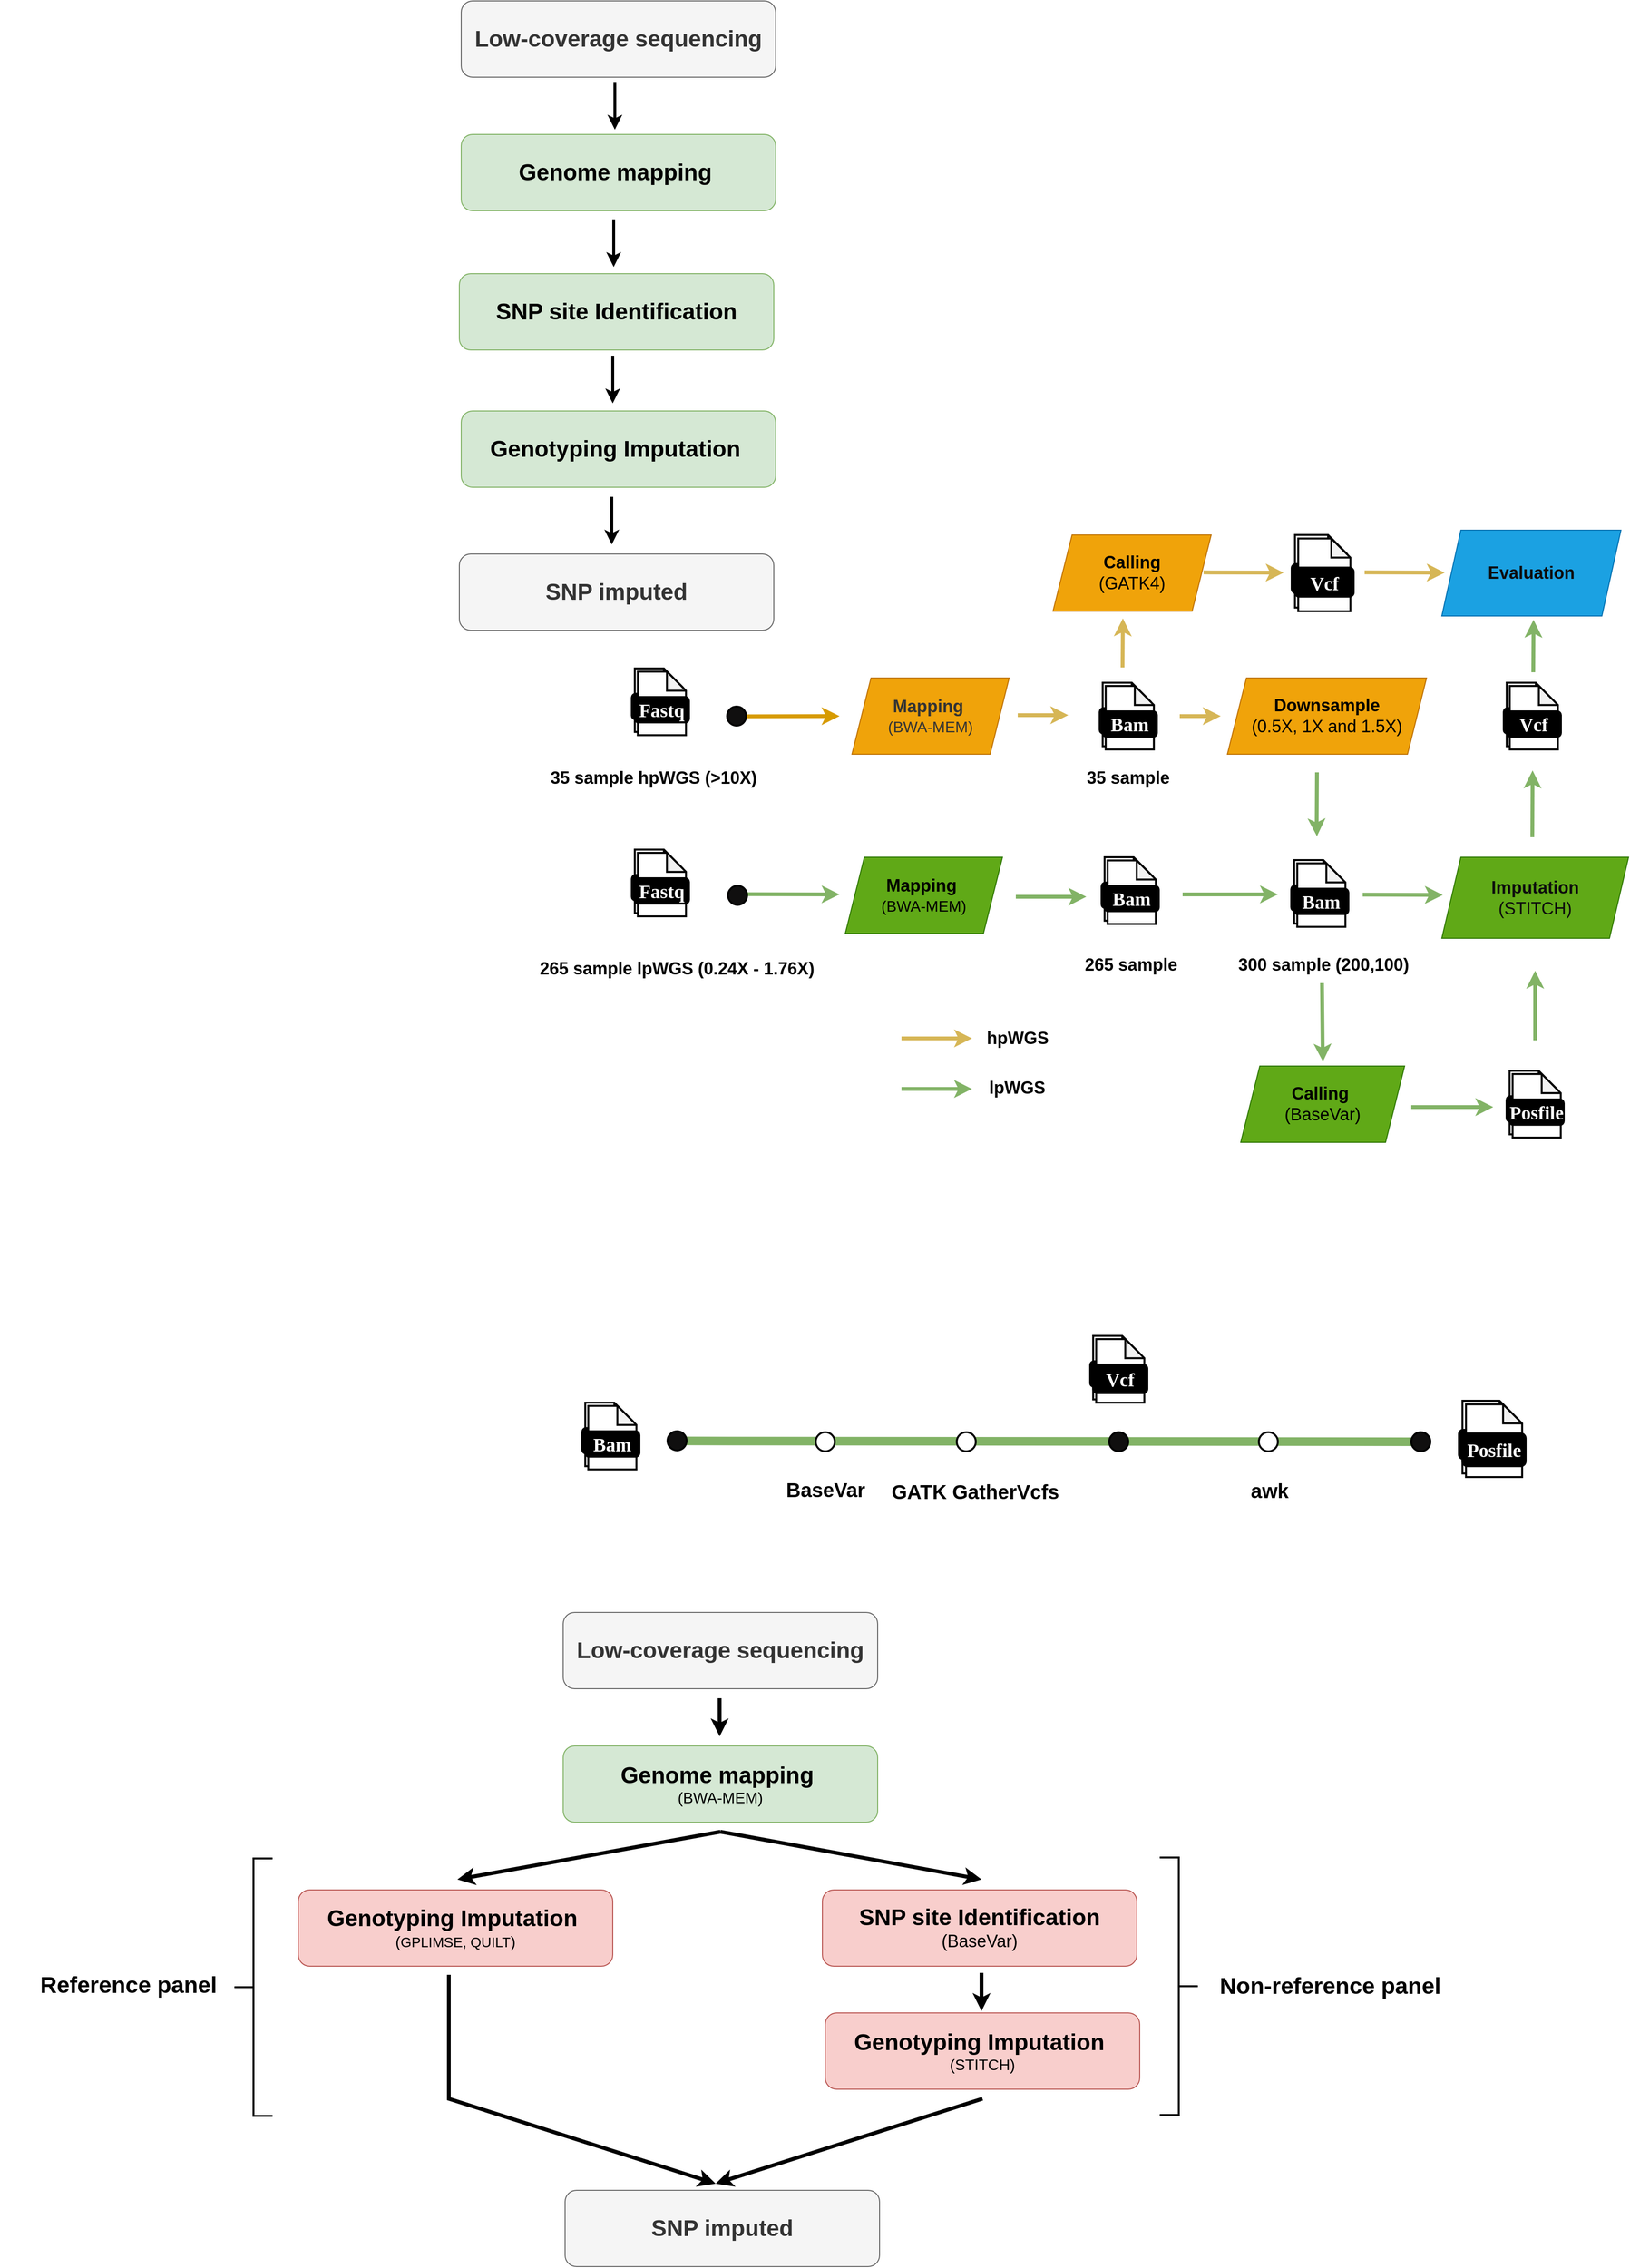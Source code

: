 <mxfile version="28.2.5">
  <diagram name="Trang-1" id="ojN81It_VC9VHGHLu68o">
    <mxGraphModel dx="3245" dy="2067" grid="1" gridSize="10" guides="1" tooltips="1" connect="0" arrows="0" fold="1" page="1" pageScale="1" pageWidth="827" pageHeight="1169" math="0" shadow="0">
      <root>
        <mxCell id="0" />
        <mxCell id="1" parent="0" />
        <mxCell id="JUW1k6VTG1KJRqdsacx7-37" value="" style="endArrow=none;html=1;rounded=0;strokeWidth=9;fillColor=#d5e8d4;gradientColor=#97d077;strokeColor=#82b366;" parent="1" target="JUW1k6VTG1KJRqdsacx7-41" edge="1">
          <mxGeometry width="50" height="50" relative="1" as="geometry">
            <mxPoint x="-250.5" y="850.17" as="sourcePoint" />
            <mxPoint x="140" y="851" as="targetPoint" />
          </mxGeometry>
        </mxCell>
        <mxCell id="snspFUHqu_-KP3tuH1Zz-67" value="" style="endArrow=classic;html=1;rounded=0;strokeWidth=4;fillColor=#fff2cc;strokeColor=#d6b656;entryX=0.442;entryY=1.007;entryDx=0;entryDy=0;entryPerimeter=0;" parent="1" edge="1">
          <mxGeometry width="50" height="50" relative="1" as="geometry">
            <mxPoint x="207" y="39" as="sourcePoint" />
            <mxPoint x="207.372" y="-12.44" as="targetPoint" />
            <Array as="points" />
          </mxGeometry>
        </mxCell>
        <mxCell id="snspFUHqu_-KP3tuH1Zz-46" value="" style="endArrow=classic;html=1;rounded=0;strokeWidth=4;fillColor=#fff2cc;strokeColor=#d6b656;" parent="1" edge="1">
          <mxGeometry width="50" height="50" relative="1" as="geometry">
            <mxPoint x="97" y="89" as="sourcePoint" />
            <mxPoint x="150" y="89" as="targetPoint" />
          </mxGeometry>
        </mxCell>
        <mxCell id="snspFUHqu_-KP3tuH1Zz-62" value="" style="endArrow=classic;html=1;rounded=0;strokeWidth=4;fillColor=#d5e8d4;strokeColor=#82b366;" parent="1" edge="1">
          <mxGeometry width="50" height="50" relative="1" as="geometry">
            <mxPoint x="270" y="277" as="sourcePoint" />
            <mxPoint x="370" y="277" as="targetPoint" />
          </mxGeometry>
        </mxCell>
        <mxCell id="snspFUHqu_-KP3tuH1Zz-20" value="" style="endArrow=classic;html=1;rounded=0;exitX=0.286;exitY=0.436;exitDx=0;exitDy=0;exitPerimeter=0;strokeWidth=4;fillColor=#ffe6cc;strokeColor=#d79b00;" parent="1" edge="1">
          <mxGeometry width="50" height="50" relative="1" as="geometry">
            <mxPoint x="-197" y="90.29" as="sourcePoint" />
            <mxPoint x="-90" y="90" as="targetPoint" />
          </mxGeometry>
        </mxCell>
        <mxCell id="snspFUHqu_-KP3tuH1Zz-19" value="" style="endArrow=classic;html=1;rounded=0;exitX=0.286;exitY=0.436;exitDx=0;exitDy=0;exitPerimeter=0;strokeWidth=4;fillColor=#d5e8d4;strokeColor=#82b366;" parent="1" source="snspFUHqu_-KP3tuH1Zz-6" edge="1">
          <mxGeometry width="50" height="50" relative="1" as="geometry">
            <mxPoint x="-190" y="280" as="sourcePoint" />
            <mxPoint x="-90" y="277" as="targetPoint" />
          </mxGeometry>
        </mxCell>
        <mxCell id="D1Pq8SVgitwWAvo3Zp8d-128" value="&lt;font style=&quot;font-size: 18px;&quot;&gt;265 sample lpWGS (0.24X - 1.76X)&lt;/font&gt;" style="rounded=1;whiteSpace=wrap;html=1;strokeColor=none;fillColor=none;fontStyle=1;arcSize=50;" parent="1" vertex="1">
          <mxGeometry x="-413" y="350" width="305" height="10" as="geometry" />
        </mxCell>
        <mxCell id="snspFUHqu_-KP3tuH1Zz-1" value="" style="group" parent="1" vertex="1" connectable="0">
          <mxGeometry x="-308.0" y="230" width="60" height="70" as="geometry" />
        </mxCell>
        <mxCell id="snspFUHqu_-KP3tuH1Zz-2" value="" style="shape=note;whiteSpace=wrap;html=1;backgroundOutline=1;darkOpacity=0.05;rounded=1;size=20;strokeWidth=2;" parent="snspFUHqu_-KP3tuH1Zz-1" vertex="1">
          <mxGeometry x="3.158" width="50.526" height="66.667" as="geometry" />
        </mxCell>
        <mxCell id="snspFUHqu_-KP3tuH1Zz-3" value="&lt;font data-font-src=&quot;https://fonts.googleapis.com/css?family=Maven+Pro&quot; face=&quot;Maven Pro&quot; color=&quot;#ffffff&quot;&gt;&lt;b&gt;&lt;font style=&quot;font-size: 20px;&quot;&gt;Fastq&lt;/font&gt;&lt;/b&gt;&lt;/font&gt;" style="rounded=1;whiteSpace=wrap;html=1;strokeWidth=2;fillColor=#000000;" parent="snspFUHqu_-KP3tuH1Zz-1" vertex="1">
          <mxGeometry y="26.667" width="56.842" height="26.667" as="geometry" />
        </mxCell>
        <mxCell id="snspFUHqu_-KP3tuH1Zz-4" value="" style="shape=note;whiteSpace=wrap;html=1;backgroundOutline=1;darkOpacity=0.05;rounded=1;size=20;strokeWidth=2;" parent="snspFUHqu_-KP3tuH1Zz-1" vertex="1">
          <mxGeometry x="6.316" y="3.333" width="50.526" height="66.667" as="geometry" />
        </mxCell>
        <mxCell id="snspFUHqu_-KP3tuH1Zz-5" value="&lt;font data-font-src=&quot;https://fonts.googleapis.com/css?family=Maven+Pro&quot; face=&quot;Maven Pro&quot; color=&quot;#ffffff&quot;&gt;&lt;b&gt;&lt;font style=&quot;font-size: 20px;&quot;&gt;Fastq&lt;/font&gt;&lt;/b&gt;&lt;/font&gt;" style="rounded=1;whiteSpace=wrap;html=1;strokeWidth=2;fillColor=#000000;" parent="snspFUHqu_-KP3tuH1Zz-1" vertex="1">
          <mxGeometry x="3.158" y="30.0" width="56.842" height="26.667" as="geometry" />
        </mxCell>
        <mxCell id="snspFUHqu_-KP3tuH1Zz-6" value="" style="ellipse;whiteSpace=wrap;html=1;aspect=fixed;rounded=1;rotation=0;strokeWidth=2;fillColor=#100f0f;" parent="1" vertex="1">
          <mxGeometry x="-207" y="268" width="20" height="20" as="geometry" />
        </mxCell>
        <mxCell id="snspFUHqu_-KP3tuH1Zz-9" value="" style="group" parent="1" vertex="1" connectable="0">
          <mxGeometry x="-308.0" y="40" width="60" height="70" as="geometry" />
        </mxCell>
        <mxCell id="snspFUHqu_-KP3tuH1Zz-10" value="" style="shape=note;whiteSpace=wrap;html=1;backgroundOutline=1;darkOpacity=0.05;rounded=1;size=20;strokeWidth=2;" parent="snspFUHqu_-KP3tuH1Zz-9" vertex="1">
          <mxGeometry x="3.158" width="50.526" height="66.667" as="geometry" />
        </mxCell>
        <mxCell id="snspFUHqu_-KP3tuH1Zz-11" value="&lt;font data-font-src=&quot;https://fonts.googleapis.com/css?family=Maven+Pro&quot; face=&quot;Maven Pro&quot; color=&quot;#ffffff&quot;&gt;&lt;b&gt;&lt;font style=&quot;font-size: 20px;&quot;&gt;Fastq&lt;/font&gt;&lt;/b&gt;&lt;/font&gt;" style="rounded=1;whiteSpace=wrap;html=1;strokeWidth=2;fillColor=#000000;" parent="snspFUHqu_-KP3tuH1Zz-9" vertex="1">
          <mxGeometry y="26.667" width="56.842" height="26.667" as="geometry" />
        </mxCell>
        <mxCell id="snspFUHqu_-KP3tuH1Zz-12" value="" style="shape=note;whiteSpace=wrap;html=1;backgroundOutline=1;darkOpacity=0.05;rounded=1;size=20;strokeWidth=2;" parent="snspFUHqu_-KP3tuH1Zz-9" vertex="1">
          <mxGeometry x="6.316" y="3.333" width="50.526" height="66.667" as="geometry" />
        </mxCell>
        <mxCell id="snspFUHqu_-KP3tuH1Zz-13" value="&lt;font data-font-src=&quot;https://fonts.googleapis.com/css?family=Maven+Pro&quot; face=&quot;Maven Pro&quot; color=&quot;#ffffff&quot;&gt;&lt;b&gt;&lt;font style=&quot;font-size: 20px;&quot;&gt;Fastq&lt;/font&gt;&lt;/b&gt;&lt;/font&gt;" style="rounded=1;whiteSpace=wrap;html=1;strokeWidth=2;fillColor=#000000;" parent="snspFUHqu_-KP3tuH1Zz-9" vertex="1">
          <mxGeometry x="3.158" y="30.0" width="56.842" height="26.667" as="geometry" />
        </mxCell>
        <mxCell id="snspFUHqu_-KP3tuH1Zz-14" value="&lt;font style=&quot;font-size: 18px;&quot;&gt;35 sample hpWGS (&amp;gt;10X)&lt;/font&gt;" style="rounded=1;whiteSpace=wrap;html=1;strokeColor=none;fillColor=none;fontStyle=1;arcSize=50;" parent="1" vertex="1">
          <mxGeometry x="-413" y="142" width="256" height="26" as="geometry" />
        </mxCell>
        <mxCell id="snspFUHqu_-KP3tuH1Zz-15" value="" style="ellipse;whiteSpace=wrap;html=1;aspect=fixed;rounded=1;rotation=0;strokeWidth=2;fillColor=#100f0f;" parent="1" vertex="1">
          <mxGeometry x="-208" y="80" width="20" height="20" as="geometry" />
        </mxCell>
        <mxCell id="snspFUHqu_-KP3tuH1Zz-16" value="&lt;font style=&quot;color: rgb(51, 51, 51); font-size: 18px;&quot;&gt;&lt;b&gt;Mapping&amp;nbsp;&lt;/b&gt;&lt;/font&gt;&lt;div style=&quot;color: rgb(51, 51, 51);&quot;&gt;&lt;font size=&quot;3&quot;&gt;(BWA-MEM)&lt;/font&gt;&lt;/div&gt;" style="shape=parallelogram;perimeter=parallelogramPerimeter;whiteSpace=wrap;html=1;fixedSize=1;fillColor=#f0a30a;strokeColor=#BD7000;fontColor=#000000;" parent="1" vertex="1">
          <mxGeometry x="-77" y="50" width="165" height="80" as="geometry" />
        </mxCell>
        <mxCell id="snspFUHqu_-KP3tuH1Zz-17" value="&lt;font color=&quot;#000000&quot; style=&quot;font-size: 18px;&quot;&gt;&lt;b&gt;Mapping&amp;nbsp;&lt;/b&gt;&lt;/font&gt;&lt;div&gt;&lt;font color=&quot;#000000&quot; size=&quot;3&quot;&gt;(BWA-MEM)&lt;/font&gt;&lt;/div&gt;" style="shape=parallelogram;perimeter=parallelogramPerimeter;whiteSpace=wrap;html=1;fixedSize=1;fillColor=#60a917;strokeColor=#2D7600;fontColor=#ffffff;" parent="1" vertex="1">
          <mxGeometry x="-84" y="238" width="165" height="80" as="geometry" />
        </mxCell>
        <mxCell id="snspFUHqu_-KP3tuH1Zz-28" value="&lt;font style=&quot;font-size: 18px;&quot;&gt;35 sample&lt;/font&gt;" style="rounded=1;whiteSpace=wrap;html=1;strokeColor=none;fillColor=none;fontStyle=1;arcSize=50;" parent="1" vertex="1">
          <mxGeometry x="85" y="150" width="256" height="10" as="geometry" />
        </mxCell>
        <mxCell id="snspFUHqu_-KP3tuH1Zz-29" value="&lt;span style=&quot;font-size: 18px;&quot;&gt;&lt;b&gt;Downsample&lt;/b&gt;&lt;/span&gt;&lt;div&gt;&lt;span style=&quot;font-size: 18px;&quot;&gt;(0.5X, 1X and 1.5X)&lt;/span&gt;&lt;/div&gt;" style="shape=parallelogram;perimeter=parallelogramPerimeter;whiteSpace=wrap;html=1;fixedSize=1;fillColor=#f0a30a;strokeColor=#BD7000;fontColor=#000000;" parent="1" vertex="1">
          <mxGeometry x="317" y="50" width="209" height="80" as="geometry" />
        </mxCell>
        <mxCell id="snspFUHqu_-KP3tuH1Zz-34" value="" style="group" parent="1" vertex="1" connectable="0">
          <mxGeometry x="183.0" y="55" width="60" height="70" as="geometry" />
        </mxCell>
        <mxCell id="snspFUHqu_-KP3tuH1Zz-35" value="" style="shape=note;whiteSpace=wrap;html=1;backgroundOutline=1;darkOpacity=0.05;rounded=1;size=20;strokeWidth=2;" parent="snspFUHqu_-KP3tuH1Zz-34" vertex="1">
          <mxGeometry x="3.158" width="50.526" height="66.667" as="geometry" />
        </mxCell>
        <mxCell id="snspFUHqu_-KP3tuH1Zz-36" value="&lt;font data-font-src=&quot;https://fonts.googleapis.com/css?family=Maven+Pro&quot; face=&quot;Maven Pro&quot; color=&quot;#ffffff&quot;&gt;&lt;b&gt;&lt;font style=&quot;font-size: 20px;&quot;&gt;Fastq&lt;/font&gt;&lt;/b&gt;&lt;/font&gt;" style="rounded=1;whiteSpace=wrap;html=1;strokeWidth=2;fillColor=#000000;" parent="snspFUHqu_-KP3tuH1Zz-34" vertex="1">
          <mxGeometry y="26.667" width="56.842" height="26.667" as="geometry" />
        </mxCell>
        <mxCell id="snspFUHqu_-KP3tuH1Zz-37" value="" style="shape=note;whiteSpace=wrap;html=1;backgroundOutline=1;darkOpacity=0.05;rounded=1;size=20;strokeWidth=2;" parent="snspFUHqu_-KP3tuH1Zz-34" vertex="1">
          <mxGeometry x="6.316" y="3.333" width="50.526" height="66.667" as="geometry" />
        </mxCell>
        <mxCell id="snspFUHqu_-KP3tuH1Zz-38" value="&lt;font face=&quot;Maven Pro&quot; color=&quot;#ffffff&quot;&gt;&lt;span style=&quot;font-size: 20px;&quot;&gt;&lt;b&gt;Bam&lt;/b&gt;&lt;/span&gt;&lt;/font&gt;" style="rounded=1;whiteSpace=wrap;html=1;strokeWidth=2;fillColor=#000000;" parent="snspFUHqu_-KP3tuH1Zz-34" vertex="1">
          <mxGeometry x="3.158" y="30.0" width="56.842" height="26.667" as="geometry" />
        </mxCell>
        <mxCell id="snspFUHqu_-KP3tuH1Zz-39" value="" style="group" parent="1" vertex="1" connectable="0">
          <mxGeometry x="384.5" y="-100" width="65" height="80" as="geometry" />
        </mxCell>
        <mxCell id="snspFUHqu_-KP3tuH1Zz-40" value="" style="shape=note;whiteSpace=wrap;html=1;backgroundOutline=1;darkOpacity=0.05;rounded=1;size=20;strokeWidth=2;" parent="snspFUHqu_-KP3tuH1Zz-39" vertex="1">
          <mxGeometry x="3.421" width="54.737" height="76.19" as="geometry" />
        </mxCell>
        <mxCell id="snspFUHqu_-KP3tuH1Zz-41" value="&lt;font data-font-src=&quot;https://fonts.googleapis.com/css?family=Maven+Pro&quot; face=&quot;Maven Pro&quot; color=&quot;#ffffff&quot;&gt;&lt;b&gt;&lt;font style=&quot;font-size: 20px;&quot;&gt;Fastq&lt;/font&gt;&lt;/b&gt;&lt;/font&gt;" style="rounded=1;whiteSpace=wrap;html=1;strokeWidth=2;fillColor=#000000;" parent="snspFUHqu_-KP3tuH1Zz-39" vertex="1">
          <mxGeometry y="30.476" width="61.579" height="30.476" as="geometry" />
        </mxCell>
        <mxCell id="snspFUHqu_-KP3tuH1Zz-42" value="" style="shape=note;whiteSpace=wrap;html=1;backgroundOutline=1;darkOpacity=0.05;rounded=1;size=20;strokeWidth=2;" parent="snspFUHqu_-KP3tuH1Zz-39" vertex="1">
          <mxGeometry x="6.842" y="3.81" width="54.737" height="76.19" as="geometry" />
        </mxCell>
        <mxCell id="snspFUHqu_-KP3tuH1Zz-43" value="&lt;font face=&quot;Maven Pro&quot; color=&quot;#ffffff&quot;&gt;&lt;span style=&quot;font-size: 20px;&quot;&gt;&lt;b&gt;Vcf&lt;/b&gt;&lt;/span&gt;&lt;/font&gt;" style="rounded=1;whiteSpace=wrap;html=1;strokeWidth=2;fillColor=#000000;" parent="snspFUHqu_-KP3tuH1Zz-39" vertex="1">
          <mxGeometry x="3.421" y="34.286" width="61.579" height="30.476" as="geometry" />
        </mxCell>
        <mxCell id="snspFUHqu_-KP3tuH1Zz-47" value="" style="group" parent="1" vertex="1" connectable="0">
          <mxGeometry x="185.0" y="238" width="60" height="70" as="geometry" />
        </mxCell>
        <mxCell id="snspFUHqu_-KP3tuH1Zz-48" value="" style="shape=note;whiteSpace=wrap;html=1;backgroundOutline=1;darkOpacity=0.05;rounded=1;size=20;strokeWidth=2;" parent="snspFUHqu_-KP3tuH1Zz-47" vertex="1">
          <mxGeometry x="3.158" width="50.526" height="66.667" as="geometry" />
        </mxCell>
        <mxCell id="snspFUHqu_-KP3tuH1Zz-49" value="&lt;font data-font-src=&quot;https://fonts.googleapis.com/css?family=Maven+Pro&quot; face=&quot;Maven Pro&quot; color=&quot;#ffffff&quot;&gt;&lt;b&gt;&lt;font style=&quot;font-size: 20px;&quot;&gt;Fastq&lt;/font&gt;&lt;/b&gt;&lt;/font&gt;" style="rounded=1;whiteSpace=wrap;html=1;strokeWidth=2;fillColor=#000000;" parent="snspFUHqu_-KP3tuH1Zz-47" vertex="1">
          <mxGeometry y="26.667" width="56.842" height="26.667" as="geometry" />
        </mxCell>
        <mxCell id="snspFUHqu_-KP3tuH1Zz-50" value="" style="shape=note;whiteSpace=wrap;html=1;backgroundOutline=1;darkOpacity=0.05;rounded=1;size=20;strokeWidth=2;" parent="snspFUHqu_-KP3tuH1Zz-47" vertex="1">
          <mxGeometry x="6.316" y="3.333" width="50.526" height="66.667" as="geometry" />
        </mxCell>
        <mxCell id="snspFUHqu_-KP3tuH1Zz-51" value="&lt;font face=&quot;Maven Pro&quot; color=&quot;#ffffff&quot;&gt;&lt;span style=&quot;font-size: 20px;&quot;&gt;&lt;b&gt;Bam&lt;/b&gt;&lt;/span&gt;&lt;/font&gt;" style="rounded=1;whiteSpace=wrap;html=1;strokeWidth=2;fillColor=#000000;" parent="snspFUHqu_-KP3tuH1Zz-47" vertex="1">
          <mxGeometry x="3.158" y="30.0" width="56.842" height="26.667" as="geometry" />
        </mxCell>
        <mxCell id="snspFUHqu_-KP3tuH1Zz-52" value="&lt;font style=&quot;font-size: 18px;&quot;&gt;265 sample&lt;/font&gt;" style="rounded=1;whiteSpace=wrap;html=1;strokeColor=none;fillColor=none;fontStyle=1;arcSize=50;" parent="1" vertex="1">
          <mxGeometry x="88" y="346" width="256" height="10" as="geometry" />
        </mxCell>
        <mxCell id="snspFUHqu_-KP3tuH1Zz-55" value="" style="endArrow=classic;html=1;rounded=0;strokeWidth=4;fillColor=#d5e8d4;strokeColor=#82b366;" parent="1" edge="1">
          <mxGeometry width="50" height="50" relative="1" as="geometry">
            <mxPoint x="416.29" y="370" as="sourcePoint" />
            <mxPoint x="417.29" y="452.29" as="targetPoint" />
            <Array as="points">
              <mxPoint x="417" y="440" />
            </Array>
          </mxGeometry>
        </mxCell>
        <mxCell id="snspFUHqu_-KP3tuH1Zz-56" value="" style="group" parent="1" vertex="1" connectable="0">
          <mxGeometry x="384.0" y="241" width="60" height="70" as="geometry" />
        </mxCell>
        <mxCell id="snspFUHqu_-KP3tuH1Zz-57" value="" style="shape=note;whiteSpace=wrap;html=1;backgroundOutline=1;darkOpacity=0.05;rounded=1;size=20;strokeWidth=2;" parent="snspFUHqu_-KP3tuH1Zz-56" vertex="1">
          <mxGeometry x="3.158" width="50.526" height="66.667" as="geometry" />
        </mxCell>
        <mxCell id="snspFUHqu_-KP3tuH1Zz-58" value="&lt;font data-font-src=&quot;https://fonts.googleapis.com/css?family=Maven+Pro&quot; face=&quot;Maven Pro&quot; color=&quot;#ffffff&quot;&gt;&lt;b&gt;&lt;font style=&quot;font-size: 20px;&quot;&gt;Fastq&lt;/font&gt;&lt;/b&gt;&lt;/font&gt;" style="rounded=1;whiteSpace=wrap;html=1;strokeWidth=2;fillColor=#000000;" parent="snspFUHqu_-KP3tuH1Zz-56" vertex="1">
          <mxGeometry y="26.667" width="56.842" height="26.667" as="geometry" />
        </mxCell>
        <mxCell id="snspFUHqu_-KP3tuH1Zz-59" value="" style="shape=note;whiteSpace=wrap;html=1;backgroundOutline=1;darkOpacity=0.05;rounded=1;size=20;strokeWidth=2;" parent="snspFUHqu_-KP3tuH1Zz-56" vertex="1">
          <mxGeometry x="6.316" y="3.333" width="50.526" height="66.667" as="geometry" />
        </mxCell>
        <mxCell id="snspFUHqu_-KP3tuH1Zz-60" value="&lt;font face=&quot;Maven Pro&quot; color=&quot;#ffffff&quot;&gt;&lt;span style=&quot;font-size: 20px;&quot;&gt;&lt;b&gt;Bam&lt;/b&gt;&lt;/span&gt;&lt;/font&gt;" style="rounded=1;whiteSpace=wrap;html=1;strokeWidth=2;fillColor=#000000;" parent="snspFUHqu_-KP3tuH1Zz-56" vertex="1">
          <mxGeometry x="3.158" y="30.0" width="56.842" height="26.667" as="geometry" />
        </mxCell>
        <mxCell id="snspFUHqu_-KP3tuH1Zz-61" value="&lt;font style=&quot;font-size: 18px;&quot;&gt;300 sample (200,100)&lt;/font&gt;" style="rounded=1;whiteSpace=wrap;html=1;strokeColor=none;fillColor=none;fontStyle=1;arcSize=50;" parent="1" vertex="1">
          <mxGeometry x="290" y="346" width="256" height="10" as="geometry" />
        </mxCell>
        <mxCell id="snspFUHqu_-KP3tuH1Zz-63" value="" style="endArrow=classic;html=1;rounded=0;strokeWidth=4;fillColor=#fff2cc;strokeColor=#d6b656;" parent="1" edge="1">
          <mxGeometry width="50" height="50" relative="1" as="geometry">
            <mxPoint x="267" y="90" as="sourcePoint" />
            <mxPoint x="310" y="90" as="targetPoint" />
          </mxGeometry>
        </mxCell>
        <mxCell id="snspFUHqu_-KP3tuH1Zz-64" value="&lt;span style=&quot;font-size: 18px;&quot;&gt;&lt;b&gt;Calling&lt;/b&gt;&lt;/span&gt;&lt;div&gt;&lt;span style=&quot;font-size: 18px;&quot;&gt;(GATK4)&lt;/span&gt;&lt;/div&gt;" style="shape=parallelogram;perimeter=parallelogramPerimeter;whiteSpace=wrap;html=1;fixedSize=1;fillColor=#f0a30a;strokeColor=#BD7000;fontColor=#000000;" parent="1" vertex="1">
          <mxGeometry x="134" y="-100" width="166" height="80" as="geometry" />
        </mxCell>
        <mxCell id="snspFUHqu_-KP3tuH1Zz-65" value="&lt;span style=&quot;font-size: 18px;&quot;&gt;&lt;b&gt;&lt;font color=&quot;#000000&quot;&gt;Calling&amp;nbsp;&lt;/font&gt;&lt;/b&gt;&lt;/span&gt;&lt;div&gt;&lt;span style=&quot;font-size: 18px;&quot;&gt;&lt;font color=&quot;#000000&quot;&gt;(BaseVar)&lt;/font&gt;&lt;/span&gt;&lt;/div&gt;" style="shape=parallelogram;perimeter=parallelogramPerimeter;whiteSpace=wrap;html=1;fixedSize=1;fillColor=#60a917;strokeColor=#2D7600;fontColor=#ffffff;" parent="1" vertex="1">
          <mxGeometry x="331" y="457" width="172" height="80" as="geometry" />
        </mxCell>
        <mxCell id="snspFUHqu_-KP3tuH1Zz-66" value="" style="endArrow=classic;html=1;rounded=0;strokeWidth=4;fillColor=#d5e8d4;strokeColor=#82b366;" parent="1" edge="1">
          <mxGeometry width="50" height="50" relative="1" as="geometry">
            <mxPoint x="459" y="277.29" as="sourcePoint" />
            <mxPoint x="543" y="277.58" as="targetPoint" />
          </mxGeometry>
        </mxCell>
        <mxCell id="snspFUHqu_-KP3tuH1Zz-68" value="" style="endArrow=classic;html=1;rounded=0;strokeWidth=4;fillColor=#fff2cc;strokeColor=#d6b656;" parent="1" edge="1">
          <mxGeometry width="50" height="50" relative="1" as="geometry">
            <mxPoint x="292" y="-60.71" as="sourcePoint" />
            <mxPoint x="376" y="-60.42" as="targetPoint" />
            <Array as="points" />
          </mxGeometry>
        </mxCell>
        <mxCell id="snspFUHqu_-KP3tuH1Zz-70" value="" style="group" parent="1" vertex="1" connectable="0">
          <mxGeometry x="610.0" y="462" width="60" height="70" as="geometry" />
        </mxCell>
        <mxCell id="snspFUHqu_-KP3tuH1Zz-71" value="" style="shape=note;whiteSpace=wrap;html=1;backgroundOutline=1;darkOpacity=0.05;rounded=1;size=20;strokeWidth=2;" parent="snspFUHqu_-KP3tuH1Zz-70" vertex="1">
          <mxGeometry x="3.158" width="50.526" height="66.667" as="geometry" />
        </mxCell>
        <mxCell id="snspFUHqu_-KP3tuH1Zz-72" value="&lt;font data-font-src=&quot;https://fonts.googleapis.com/css?family=Maven+Pro&quot; face=&quot;Maven Pro&quot; color=&quot;#ffffff&quot;&gt;&lt;b&gt;&lt;font style=&quot;font-size: 20px;&quot;&gt;Fastq&lt;/font&gt;&lt;/b&gt;&lt;/font&gt;" style="rounded=1;whiteSpace=wrap;html=1;strokeWidth=2;fillColor=#000000;" parent="snspFUHqu_-KP3tuH1Zz-70" vertex="1">
          <mxGeometry y="26.667" width="56.842" height="26.667" as="geometry" />
        </mxCell>
        <mxCell id="snspFUHqu_-KP3tuH1Zz-73" value="" style="shape=note;whiteSpace=wrap;html=1;backgroundOutline=1;darkOpacity=0.05;rounded=1;size=20;strokeWidth=2;" parent="snspFUHqu_-KP3tuH1Zz-70" vertex="1">
          <mxGeometry x="6.316" y="3.333" width="50.526" height="66.667" as="geometry" />
        </mxCell>
        <mxCell id="snspFUHqu_-KP3tuH1Zz-74" value="&lt;font face=&quot;Maven Pro&quot; color=&quot;#ffffff&quot;&gt;&lt;span style=&quot;font-size: 20px;&quot;&gt;&lt;b&gt;Posfile&lt;/b&gt;&lt;/span&gt;&lt;/font&gt;" style="rounded=1;whiteSpace=wrap;html=1;strokeWidth=2;fillColor=#000000;" parent="snspFUHqu_-KP3tuH1Zz-70" vertex="1">
          <mxGeometry x="3.158" y="30.0" width="56.842" height="26.667" as="geometry" />
        </mxCell>
        <mxCell id="snspFUHqu_-KP3tuH1Zz-75" value="&lt;span style=&quot;font-size: 18px;&quot;&gt;&lt;b&gt;&lt;font color=&quot;#0d0d0d&quot;&gt;Imputation&lt;/font&gt;&lt;/b&gt;&lt;/span&gt;&lt;div&gt;&lt;span style=&quot;font-size: 18px;&quot;&gt;&lt;font color=&quot;#0d0d0d&quot;&gt;(STITCH)&lt;/font&gt;&lt;/span&gt;&lt;/div&gt;" style="shape=parallelogram;perimeter=parallelogramPerimeter;whiteSpace=wrap;html=1;fixedSize=1;fillColor=#60a917;strokeColor=#2D7600;fontColor=#ffffff;" parent="1" vertex="1">
          <mxGeometry x="542" y="238" width="196" height="85" as="geometry" />
        </mxCell>
        <mxCell id="snspFUHqu_-KP3tuH1Zz-77" value="" style="endArrow=classic;html=1;rounded=0;strokeWidth=4;fillColor=#d5e8d4;strokeColor=#82b366;" parent="1" edge="1">
          <mxGeometry width="50" height="50" relative="1" as="geometry">
            <mxPoint x="510" y="500" as="sourcePoint" />
            <mxPoint x="596" y="500" as="targetPoint" />
          </mxGeometry>
        </mxCell>
        <mxCell id="snspFUHqu_-KP3tuH1Zz-78" value="" style="endArrow=classic;html=1;rounded=0;strokeWidth=4;fillColor=#d5e8d4;strokeColor=#82b366;" parent="1" edge="1">
          <mxGeometry width="50" height="50" relative="1" as="geometry">
            <mxPoint x="640" y="430" as="sourcePoint" />
            <mxPoint x="640" y="357" as="targetPoint" />
            <Array as="points" />
          </mxGeometry>
        </mxCell>
        <mxCell id="snspFUHqu_-KP3tuH1Zz-79" value="" style="endArrow=classic;html=1;rounded=0;strokeWidth=4;fillColor=#d5e8d4;strokeColor=#82b366;" parent="1" edge="1">
          <mxGeometry width="50" height="50" relative="1" as="geometry">
            <mxPoint x="411" y="149" as="sourcePoint" />
            <mxPoint x="411" y="216.0" as="targetPoint" />
            <Array as="points">
              <mxPoint x="410.71" y="203.71" />
            </Array>
          </mxGeometry>
        </mxCell>
        <mxCell id="snspFUHqu_-KP3tuH1Zz-80" value="&lt;span style=&quot;font-size: 18px;&quot;&gt;&lt;b&gt;&lt;font color=&quot;#0d0d0d&quot;&gt;Evaluation&lt;/font&gt;&lt;/b&gt;&lt;/span&gt;" style="shape=parallelogram;perimeter=parallelogramPerimeter;whiteSpace=wrap;html=1;fixedSize=1;fillColor=#1ba1e2;strokeColor=#006EAF;fontColor=#ffffff;" parent="1" vertex="1">
          <mxGeometry x="542" y="-105" width="188" height="90" as="geometry" />
        </mxCell>
        <mxCell id="snspFUHqu_-KP3tuH1Zz-81" value="" style="endArrow=classic;html=1;rounded=0;strokeWidth=4;fillColor=#fff2cc;strokeColor=#d6b656;" parent="1" edge="1">
          <mxGeometry width="50" height="50" relative="1" as="geometry">
            <mxPoint x="461" y="-60.71" as="sourcePoint" />
            <mxPoint x="545" y="-60.42" as="targetPoint" />
            <Array as="points" />
          </mxGeometry>
        </mxCell>
        <mxCell id="snspFUHqu_-KP3tuH1Zz-82" value="" style="group" parent="1" vertex="1" connectable="0">
          <mxGeometry x="607.0" y="55" width="60" height="70" as="geometry" />
        </mxCell>
        <mxCell id="snspFUHqu_-KP3tuH1Zz-83" value="" style="shape=note;whiteSpace=wrap;html=1;backgroundOutline=1;darkOpacity=0.05;rounded=1;size=20;strokeWidth=2;" parent="snspFUHqu_-KP3tuH1Zz-82" vertex="1">
          <mxGeometry x="3.158" width="50.526" height="66.667" as="geometry" />
        </mxCell>
        <mxCell id="snspFUHqu_-KP3tuH1Zz-84" value="&lt;font data-font-src=&quot;https://fonts.googleapis.com/css?family=Maven+Pro&quot; face=&quot;Maven Pro&quot; color=&quot;#ffffff&quot;&gt;&lt;b&gt;&lt;font style=&quot;font-size: 20px;&quot;&gt;Fastq&lt;/font&gt;&lt;/b&gt;&lt;/font&gt;" style="rounded=1;whiteSpace=wrap;html=1;strokeWidth=2;fillColor=#000000;" parent="snspFUHqu_-KP3tuH1Zz-82" vertex="1">
          <mxGeometry y="26.667" width="56.842" height="26.667" as="geometry" />
        </mxCell>
        <mxCell id="snspFUHqu_-KP3tuH1Zz-85" value="" style="shape=note;whiteSpace=wrap;html=1;backgroundOutline=1;darkOpacity=0.05;rounded=1;size=20;strokeWidth=2;" parent="snspFUHqu_-KP3tuH1Zz-82" vertex="1">
          <mxGeometry x="6.316" y="3.333" width="50.526" height="66.667" as="geometry" />
        </mxCell>
        <mxCell id="snspFUHqu_-KP3tuH1Zz-86" value="&lt;font face=&quot;Maven Pro&quot; color=&quot;#ffffff&quot;&gt;&lt;span style=&quot;font-size: 20px;&quot;&gt;&lt;b&gt;Vcf&lt;/b&gt;&lt;/span&gt;&lt;/font&gt;" style="rounded=1;whiteSpace=wrap;html=1;strokeWidth=2;fillColor=#000000;" parent="snspFUHqu_-KP3tuH1Zz-82" vertex="1">
          <mxGeometry x="3.158" y="30.0" width="56.842" height="26.667" as="geometry" />
        </mxCell>
        <mxCell id="snspFUHqu_-KP3tuH1Zz-87" value="" style="endArrow=classic;html=1;rounded=0;strokeWidth=4;fillColor=#d5e8d4;strokeColor=#82b366;" parent="1" edge="1">
          <mxGeometry width="50" height="50" relative="1" as="geometry">
            <mxPoint x="637" y="217" as="sourcePoint" />
            <mxPoint x="637.29" y="147" as="targetPoint" />
            <Array as="points" />
          </mxGeometry>
        </mxCell>
        <mxCell id="snspFUHqu_-KP3tuH1Zz-88" value="" style="endArrow=classic;html=1;rounded=0;strokeWidth=4;fillColor=#d5e8d4;strokeColor=#82b366;" parent="1" edge="1">
          <mxGeometry width="50" height="50" relative="1" as="geometry">
            <mxPoint x="638" y="44" as="sourcePoint" />
            <mxPoint x="638.29" y="-11" as="targetPoint" />
            <Array as="points" />
          </mxGeometry>
        </mxCell>
        <mxCell id="snspFUHqu_-KP3tuH1Zz-89" value="" style="endArrow=classic;html=1;rounded=0;strokeWidth=4;fillColor=#d5e8d4;strokeColor=#82b366;" parent="1" edge="1">
          <mxGeometry width="50" height="50" relative="1" as="geometry">
            <mxPoint x="95" y="279.5" as="sourcePoint" />
            <mxPoint x="169" y="279.5" as="targetPoint" />
          </mxGeometry>
        </mxCell>
        <mxCell id="snspFUHqu_-KP3tuH1Zz-90" value="" style="endArrow=classic;html=1;rounded=0;strokeWidth=4;fillColor=#fff2cc;strokeColor=#d6b656;" parent="1" edge="1">
          <mxGeometry width="50" height="50" relative="1" as="geometry">
            <mxPoint x="-25" y="428" as="sourcePoint" />
            <mxPoint x="49" y="428" as="targetPoint" />
          </mxGeometry>
        </mxCell>
        <mxCell id="snspFUHqu_-KP3tuH1Zz-91" value="" style="endArrow=classic;html=1;rounded=0;strokeWidth=4;fillColor=#d5e8d4;strokeColor=#82b366;" parent="1" edge="1">
          <mxGeometry width="50" height="50" relative="1" as="geometry">
            <mxPoint x="-25" y="481" as="sourcePoint" />
            <mxPoint x="49" y="481" as="targetPoint" />
          </mxGeometry>
        </mxCell>
        <mxCell id="snspFUHqu_-KP3tuH1Zz-92" value="&lt;span style=&quot;font-size: 18px;&quot;&gt;hpWGS&lt;/span&gt;" style="rounded=1;whiteSpace=wrap;html=1;strokeColor=none;fillColor=none;fontStyle=1;arcSize=50;" parent="1" vertex="1">
          <mxGeometry x="-31" y="423" width="256" height="10" as="geometry" />
        </mxCell>
        <mxCell id="snspFUHqu_-KP3tuH1Zz-93" value="&lt;span style=&quot;font-size: 18px;&quot;&gt;lpWGS&lt;/span&gt;" style="rounded=1;whiteSpace=wrap;html=1;strokeColor=none;fillColor=none;fontStyle=1;arcSize=50;" parent="1" vertex="1">
          <mxGeometry x="-34" y="476" width="261" height="8" as="geometry" />
        </mxCell>
        <mxCell id="JUW1k6VTG1KJRqdsacx7-7" value="" style="group" parent="1" vertex="1" connectable="0">
          <mxGeometry x="-360.0" y="810" width="60" height="70" as="geometry" />
        </mxCell>
        <mxCell id="JUW1k6VTG1KJRqdsacx7-8" value="" style="shape=note;whiteSpace=wrap;html=1;backgroundOutline=1;darkOpacity=0.05;rounded=1;size=20;strokeWidth=2;" parent="JUW1k6VTG1KJRqdsacx7-7" vertex="1">
          <mxGeometry x="3.158" width="50.526" height="66.667" as="geometry" />
        </mxCell>
        <mxCell id="JUW1k6VTG1KJRqdsacx7-9" value="&lt;font data-font-src=&quot;https://fonts.googleapis.com/css?family=Maven+Pro&quot; face=&quot;Maven Pro&quot; color=&quot;#ffffff&quot;&gt;&lt;b&gt;&lt;font style=&quot;font-size: 20px;&quot;&gt;Fastq&lt;/font&gt;&lt;/b&gt;&lt;/font&gt;" style="rounded=1;whiteSpace=wrap;html=1;strokeWidth=2;fillColor=#000000;" parent="JUW1k6VTG1KJRqdsacx7-7" vertex="1">
          <mxGeometry y="26.667" width="56.842" height="26.667" as="geometry" />
        </mxCell>
        <mxCell id="JUW1k6VTG1KJRqdsacx7-10" value="" style="shape=note;whiteSpace=wrap;html=1;backgroundOutline=1;darkOpacity=0.05;rounded=1;size=20;strokeWidth=2;" parent="JUW1k6VTG1KJRqdsacx7-7" vertex="1">
          <mxGeometry x="6.316" y="3.333" width="50.526" height="66.667" as="geometry" />
        </mxCell>
        <mxCell id="JUW1k6VTG1KJRqdsacx7-11" value="&lt;font face=&quot;Maven Pro&quot; color=&quot;#ffffff&quot;&gt;&lt;span style=&quot;font-size: 20px;&quot;&gt;&lt;b&gt;Bam&lt;/b&gt;&lt;/span&gt;&lt;/font&gt;" style="rounded=1;whiteSpace=wrap;html=1;strokeWidth=2;fillColor=#000000;" parent="JUW1k6VTG1KJRqdsacx7-7" vertex="1">
          <mxGeometry x="3.158" y="30.0" width="56.842" height="26.667" as="geometry" />
        </mxCell>
        <mxCell id="JUW1k6VTG1KJRqdsacx7-12" value="" style="ellipse;whiteSpace=wrap;html=1;aspect=fixed;rounded=1;rotation=0;strokeWidth=2;fillColor=#100f0f;" parent="1" vertex="1">
          <mxGeometry x="-270.5" y="840" width="20" height="20" as="geometry" />
        </mxCell>
        <mxCell id="JUW1k6VTG1KJRqdsacx7-22" value="" style="group" parent="1" vertex="1" connectable="0">
          <mxGeometry x="173" y="740" width="60" height="70" as="geometry" />
        </mxCell>
        <mxCell id="JUW1k6VTG1KJRqdsacx7-23" value="" style="shape=note;whiteSpace=wrap;html=1;backgroundOutline=1;darkOpacity=0.05;rounded=1;size=20;strokeWidth=2;" parent="JUW1k6VTG1KJRqdsacx7-22" vertex="1">
          <mxGeometry x="3.158" width="50.526" height="66.667" as="geometry" />
        </mxCell>
        <mxCell id="JUW1k6VTG1KJRqdsacx7-24" value="&lt;font data-font-src=&quot;https://fonts.googleapis.com/css?family=Maven+Pro&quot; face=&quot;Maven Pro&quot; color=&quot;#ffffff&quot;&gt;&lt;b&gt;&lt;font style=&quot;font-size: 20px;&quot;&gt;Fastq&lt;/font&gt;&lt;/b&gt;&lt;/font&gt;" style="rounded=1;whiteSpace=wrap;html=1;strokeWidth=2;fillColor=#000000;" parent="JUW1k6VTG1KJRqdsacx7-22" vertex="1">
          <mxGeometry y="26.667" width="56.842" height="26.667" as="geometry" />
        </mxCell>
        <mxCell id="JUW1k6VTG1KJRqdsacx7-25" value="" style="shape=note;whiteSpace=wrap;html=1;backgroundOutline=1;darkOpacity=0.05;rounded=1;size=20;strokeWidth=2;" parent="JUW1k6VTG1KJRqdsacx7-22" vertex="1">
          <mxGeometry x="6.316" y="3.333" width="50.526" height="66.667" as="geometry" />
        </mxCell>
        <mxCell id="JUW1k6VTG1KJRqdsacx7-26" value="&lt;font face=&quot;Maven Pro&quot; color=&quot;#ffffff&quot;&gt;&lt;span style=&quot;font-size: 20px;&quot;&gt;&lt;b&gt;Vcf&lt;/b&gt;&lt;/span&gt;&lt;/font&gt;" style="rounded=1;whiteSpace=wrap;html=1;strokeWidth=2;fillColor=#000000;" parent="JUW1k6VTG1KJRqdsacx7-22" vertex="1">
          <mxGeometry x="3.16" y="30.0" width="56.84" height="30.0" as="geometry" />
        </mxCell>
        <mxCell id="JUW1k6VTG1KJRqdsacx7-31" value="" style="ellipse;whiteSpace=wrap;html=1;aspect=fixed;rounded=1;rotation=0;strokeWidth=2;" parent="1" vertex="1">
          <mxGeometry x="-115" y="841" width="20" height="20" as="geometry" />
        </mxCell>
        <mxCell id="JUW1k6VTG1KJRqdsacx7-32" value="" style="ellipse;whiteSpace=wrap;html=1;aspect=fixed;rounded=1;rotation=0;strokeWidth=2;" parent="1" vertex="1">
          <mxGeometry x="33" y="841" width="20" height="20" as="geometry" />
        </mxCell>
        <mxCell id="JUW1k6VTG1KJRqdsacx7-35" value="&lt;font style=&quot;font-size: 21px;&quot;&gt;BaseVar&lt;/font&gt;" style="rounded=1;whiteSpace=wrap;html=1;strokeColor=none;fillColor=none;fontStyle=1;arcSize=50;" parent="1" vertex="1">
          <mxGeometry x="-235.5" y="897" width="261" height="8" as="geometry" />
        </mxCell>
        <mxCell id="JUW1k6VTG1KJRqdsacx7-38" value="&lt;span style=&quot;font-size: 21px;&quot;&gt;GATK GatherVcfs&lt;/span&gt;" style="rounded=1;whiteSpace=wrap;html=1;strokeColor=none;fillColor=none;fontStyle=1;arcSize=50;" parent="1" vertex="1">
          <mxGeometry x="-78" y="899" width="261" height="8" as="geometry" />
        </mxCell>
        <mxCell id="JUW1k6VTG1KJRqdsacx7-39" value="" style="ellipse;whiteSpace=wrap;html=1;aspect=fixed;rounded=1;rotation=0;strokeWidth=2;fillColor=#100f0f;" parent="1" vertex="1">
          <mxGeometry x="193" y="841" width="20" height="20" as="geometry" />
        </mxCell>
        <mxCell id="JUW1k6VTG1KJRqdsacx7-40" value="" style="ellipse;whiteSpace=wrap;html=1;aspect=fixed;rounded=1;rotation=0;strokeWidth=2;" parent="1" vertex="1">
          <mxGeometry x="350" y="841" width="20" height="20" as="geometry" />
        </mxCell>
        <mxCell id="JUW1k6VTG1KJRqdsacx7-41" value="" style="ellipse;whiteSpace=wrap;html=1;aspect=fixed;rounded=1;rotation=0;strokeWidth=2;fillColor=#100f0f;" parent="1" vertex="1">
          <mxGeometry x="510" y="841" width="20" height="20" as="geometry" />
        </mxCell>
        <mxCell id="JUW1k6VTG1KJRqdsacx7-42" value="&lt;span style=&quot;font-size: 21px;&quot;&gt;awk&lt;/span&gt;" style="rounded=1;whiteSpace=wrap;html=1;strokeColor=none;fillColor=none;fontStyle=1;arcSize=50;" parent="1" vertex="1">
          <mxGeometry x="231" y="898" width="261" height="8" as="geometry" />
        </mxCell>
        <mxCell id="JUW1k6VTG1KJRqdsacx7-48" value="" style="group" parent="1" vertex="1" connectable="0">
          <mxGeometry x="560" y="808" width="70" height="80" as="geometry" />
        </mxCell>
        <mxCell id="JUW1k6VTG1KJRqdsacx7-49" value="" style="shape=note;whiteSpace=wrap;html=1;backgroundOutline=1;darkOpacity=0.05;rounded=1;size=20;strokeWidth=2;" parent="JUW1k6VTG1KJRqdsacx7-48" vertex="1">
          <mxGeometry x="3.684" width="58.947" height="76.19" as="geometry" />
        </mxCell>
        <mxCell id="JUW1k6VTG1KJRqdsacx7-50" value="&lt;font data-font-src=&quot;https://fonts.googleapis.com/css?family=Maven+Pro&quot; face=&quot;Maven Pro&quot; color=&quot;#ffffff&quot;&gt;&lt;b&gt;&lt;font style=&quot;font-size: 20px;&quot;&gt;Fastq&lt;/font&gt;&lt;/b&gt;&lt;/font&gt;" style="rounded=1;whiteSpace=wrap;html=1;strokeWidth=2;fillColor=#000000;" parent="JUW1k6VTG1KJRqdsacx7-48" vertex="1">
          <mxGeometry y="30.476" width="66.316" height="30.476" as="geometry" />
        </mxCell>
        <mxCell id="JUW1k6VTG1KJRqdsacx7-51" value="" style="shape=note;whiteSpace=wrap;html=1;backgroundOutline=1;darkOpacity=0.05;rounded=1;size=20;strokeWidth=2;" parent="JUW1k6VTG1KJRqdsacx7-48" vertex="1">
          <mxGeometry x="7.368" y="3.81" width="58.947" height="76.19" as="geometry" />
        </mxCell>
        <mxCell id="JUW1k6VTG1KJRqdsacx7-52" value="&lt;font face=&quot;Maven Pro&quot; color=&quot;#ffffff&quot;&gt;&lt;span style=&quot;font-size: 20px;&quot;&gt;&lt;b&gt;Posfile&lt;/b&gt;&lt;/span&gt;&lt;/font&gt;" style="rounded=1;whiteSpace=wrap;html=1;strokeWidth=2;fillColor=#000000;" parent="JUW1k6VTG1KJRqdsacx7-48" vertex="1">
          <mxGeometry x="3.687" y="34.286" width="66.313" height="34.286" as="geometry" />
        </mxCell>
        <mxCell id="QSnPxJVYennEgIU30AgA-3" value="&lt;font style=&quot;font-size: 24px;&quot;&gt;&lt;b&gt;Low-coverage sequencing&lt;/b&gt;&lt;/font&gt;" style="rounded=1;whiteSpace=wrap;html=1;fillColor=#f5f5f5;strokeColor=#666666;fontColor=#333333;" parent="1" vertex="1">
          <mxGeometry x="-380" y="1030" width="330" height="80" as="geometry" />
        </mxCell>
        <mxCell id="QSnPxJVYennEgIU30AgA-4" value="&lt;font style=&quot;font-size: 24px;&quot;&gt;&lt;b&gt;Genome mapping&amp;nbsp;&lt;/b&gt;&lt;/font&gt;&lt;div&gt;&lt;font size=&quot;3&quot;&gt;(BWA-MEM)&lt;/font&gt;&lt;/div&gt;" style="rounded=1;whiteSpace=wrap;html=1;fillColor=#d5e8d4;strokeColor=#82b366;" parent="1" vertex="1">
          <mxGeometry x="-380" y="1170" width="330" height="80" as="geometry" />
        </mxCell>
        <mxCell id="QSnPxJVYennEgIU30AgA-8" value="" style="endArrow=classic;html=1;rounded=0;strokeWidth=4;" parent="1" edge="1">
          <mxGeometry width="50" height="50" relative="1" as="geometry">
            <mxPoint x="-215.83" y="1120" as="sourcePoint" />
            <mxPoint x="-215.83" y="1160" as="targetPoint" />
          </mxGeometry>
        </mxCell>
        <mxCell id="QSnPxJVYennEgIU30AgA-10" value="&lt;span style=&quot;font-size: 24px;&quot;&gt;&lt;b&gt;SNP site Identification&lt;/b&gt;&lt;/span&gt;&lt;div&gt;&lt;font style=&quot;font-size: 18px;&quot;&gt;(BaseVar)&lt;/font&gt;&lt;/div&gt;" style="rounded=1;whiteSpace=wrap;html=1;fillColor=#f8cecc;strokeColor=#b85450;" parent="1" vertex="1">
          <mxGeometry x="-108" y="1321" width="330" height="80" as="geometry" />
        </mxCell>
        <mxCell id="QSnPxJVYennEgIU30AgA-13" value="" style="endArrow=classic;html=1;rounded=0;strokeWidth=4;" parent="1" edge="1">
          <mxGeometry width="50" height="50" relative="1" as="geometry">
            <mxPoint x="-215" y="1260" as="sourcePoint" />
            <mxPoint x="59" y="1310" as="targetPoint" />
          </mxGeometry>
        </mxCell>
        <mxCell id="QSnPxJVYennEgIU30AgA-14" value="" style="endArrow=classic;html=1;rounded=0;strokeWidth=4;" parent="1" edge="1">
          <mxGeometry width="50" height="50" relative="1" as="geometry">
            <mxPoint x="-215" y="1260" as="sourcePoint" />
            <mxPoint x="-491" y="1310" as="targetPoint" />
          </mxGeometry>
        </mxCell>
        <mxCell id="QSnPxJVYennEgIU30AgA-20" value="&lt;font style=&quot;font-size: 24px;&quot;&gt;&lt;b&gt;Genotyping Imputation&amp;nbsp;&lt;/b&gt;&lt;/font&gt;&lt;div&gt;&lt;font size=&quot;3&quot;&gt;(STITCH)&lt;/font&gt;&lt;/div&gt;" style="rounded=1;whiteSpace=wrap;html=1;fillColor=#f8cecc;strokeColor=#b85450;" parent="1" vertex="1">
          <mxGeometry x="-105" y="1450" width="330" height="80" as="geometry" />
        </mxCell>
        <mxCell id="QSnPxJVYennEgIU30AgA-21" value="&lt;span style=&quot;font-size: 24px;&quot;&gt;&lt;b&gt;SNP imputed&lt;/b&gt;&lt;/span&gt;" style="rounded=1;whiteSpace=wrap;html=1;fillColor=#f5f5f5;strokeColor=#666666;fontColor=#333333;" parent="1" vertex="1">
          <mxGeometry x="-378" y="1636" width="330" height="80" as="geometry" />
        </mxCell>
        <mxCell id="QSnPxJVYennEgIU30AgA-24" value="" style="strokeWidth=2;html=1;shape=mxgraph.flowchart.annotation_2;align=left;labelPosition=right;pointerEvents=1;rotation=-180;" parent="1" vertex="1">
          <mxGeometry x="246" y="1287" width="40" height="270" as="geometry" />
        </mxCell>
        <mxCell id="QSnPxJVYennEgIU30AgA-25" value="&lt;font style=&quot;font-size: 24px;&quot;&gt;&lt;b&gt;Genotyping Imputation&amp;nbsp;&lt;/b&gt;&lt;/font&gt;&lt;div&gt;&lt;font size=&quot;3&quot;&gt;(&lt;/font&gt;&lt;font face=&quot;Arial, sans-serif&quot;&gt;&lt;span style=&quot;font-size: 14.667px; white-space-collapse: preserve;&quot;&gt;GPLIMSE, QUILT&lt;/span&gt;&lt;/font&gt;&lt;span style=&quot;background-color: initial; font-size: medium;&quot;&gt;)&lt;/span&gt;&lt;/div&gt;" style="rounded=1;whiteSpace=wrap;html=1;fillColor=#f8cecc;strokeColor=#b85450;" parent="1" vertex="1">
          <mxGeometry x="-658" y="1321" width="330" height="80" as="geometry" />
        </mxCell>
        <mxCell id="QSnPxJVYennEgIU30AgA-27" value="" style="endArrow=classic;html=1;rounded=0;strokeWidth=4;" parent="1" edge="1">
          <mxGeometry width="50" height="50" relative="1" as="geometry">
            <mxPoint x="60" y="1540" as="sourcePoint" />
            <mxPoint x="-220" y="1629" as="targetPoint" />
          </mxGeometry>
        </mxCell>
        <mxCell id="QSnPxJVYennEgIU30AgA-28" value="" style="endArrow=classic;html=1;rounded=0;strokeWidth=4;" parent="1" edge="1">
          <mxGeometry width="50" height="50" relative="1" as="geometry">
            <mxPoint x="59" y="1408" as="sourcePoint" />
            <mxPoint x="59" y="1448" as="targetPoint" />
          </mxGeometry>
        </mxCell>
        <mxCell id="QSnPxJVYennEgIU30AgA-32" value="" style="endArrow=classic;html=1;rounded=0;strokeWidth=4;" parent="1" edge="1">
          <mxGeometry width="50" height="50" relative="1" as="geometry">
            <mxPoint x="-500" y="1410" as="sourcePoint" />
            <mxPoint x="-220" y="1629" as="targetPoint" />
            <Array as="points">
              <mxPoint x="-500" y="1497" />
              <mxPoint x="-500" y="1540" />
            </Array>
          </mxGeometry>
        </mxCell>
        <mxCell id="QSnPxJVYennEgIU30AgA-37" value="&lt;font style=&quot;font-size: 24px;&quot;&gt;&lt;b&gt;Non-reference panel&lt;/b&gt;&lt;/font&gt;" style="text;html=1;align=center;verticalAlign=middle;whiteSpace=wrap;rounded=0;" parent="1" vertex="1">
          <mxGeometry x="290" y="1407" width="270" height="30" as="geometry" />
        </mxCell>
        <mxCell id="QSnPxJVYennEgIU30AgA-38" value="" style="strokeWidth=2;html=1;shape=mxgraph.flowchart.annotation_2;align=left;labelPosition=right;pointerEvents=1;rotation=0;" parent="1" vertex="1">
          <mxGeometry x="-725" y="1288" width="40" height="270" as="geometry" />
        </mxCell>
        <mxCell id="QSnPxJVYennEgIU30AgA-40" value="&lt;font style=&quot;font-size: 24px;&quot;&gt;&lt;b&gt;Reference panel&lt;/b&gt;&lt;/font&gt;" style="text;html=1;align=center;verticalAlign=middle;whiteSpace=wrap;rounded=0;" parent="1" vertex="1">
          <mxGeometry x="-971" y="1406" width="270" height="30" as="geometry" />
        </mxCell>
        <mxCell id="DPpRBCtxOv3qNctCG8j1-1" value="&lt;font style=&quot;font-size: 24px;&quot;&gt;&lt;b&gt;Low-coverage sequencing&lt;/b&gt;&lt;/font&gt;" style="rounded=1;whiteSpace=wrap;html=1;fillColor=#f5f5f5;strokeColor=#666666;fontColor=#333333;" vertex="1" parent="1">
          <mxGeometry x="-487" y="-660" width="330" height="80" as="geometry" />
        </mxCell>
        <mxCell id="DPpRBCtxOv3qNctCG8j1-2" value="&lt;font style=&quot;font-size: 24px;&quot;&gt;&lt;b&gt;Genome mapping&amp;nbsp;&lt;/b&gt;&lt;/font&gt;" style="rounded=1;whiteSpace=wrap;html=1;fillColor=#d5e8d4;strokeColor=#82b366;" vertex="1" parent="1">
          <mxGeometry x="-487" y="-520" width="330" height="80" as="geometry" />
        </mxCell>
        <mxCell id="DPpRBCtxOv3qNctCG8j1-4" value="&lt;span style=&quot;font-size: 24px;&quot;&gt;&lt;b&gt;SNP site Identification&lt;/b&gt;&lt;/span&gt;" style="rounded=1;whiteSpace=wrap;html=1;fillColor=#d5e8d4;strokeColor=#82b366;" vertex="1" parent="1">
          <mxGeometry x="-489" y="-374" width="330" height="80" as="geometry" />
        </mxCell>
        <mxCell id="DPpRBCtxOv3qNctCG8j1-7" value="&lt;font style=&quot;font-size: 24px;&quot;&gt;&lt;b&gt;Genotyping Imputation&amp;nbsp;&lt;/b&gt;&lt;/font&gt;" style="rounded=1;whiteSpace=wrap;html=1;fillColor=#d5e8d4;strokeColor=#82b366;" vertex="1" parent="1">
          <mxGeometry x="-487" y="-230" width="330" height="80" as="geometry" />
        </mxCell>
        <mxCell id="DPpRBCtxOv3qNctCG8j1-8" value="&lt;span style=&quot;font-size: 24px;&quot;&gt;&lt;b&gt;SNP imputed&lt;/b&gt;&lt;/span&gt;" style="rounded=1;whiteSpace=wrap;html=1;fillColor=#f5f5f5;strokeColor=#666666;fontColor=#333333;" vertex="1" parent="1">
          <mxGeometry x="-489" y="-80" width="330" height="80" as="geometry" />
        </mxCell>
        <mxCell id="DPpRBCtxOv3qNctCG8j1-18" value="" style="endArrow=classic;html=1;rounded=0;jumpSize=13;startSize=14;strokeWidth=3;" edge="1" parent="1">
          <mxGeometry width="50" height="50" relative="1" as="geometry">
            <mxPoint x="-325.77" y="-575" as="sourcePoint" />
            <mxPoint x="-325.77" y="-525" as="targetPoint" />
            <Array as="points">
              <mxPoint x="-325.77" y="-535" />
            </Array>
          </mxGeometry>
        </mxCell>
        <mxCell id="DPpRBCtxOv3qNctCG8j1-19" value="" style="endArrow=classic;html=1;rounded=0;jumpSize=13;startSize=14;strokeWidth=3;" edge="1" parent="1">
          <mxGeometry width="50" height="50" relative="1" as="geometry">
            <mxPoint x="-327" y="-431" as="sourcePoint" />
            <mxPoint x="-327" y="-381" as="targetPoint" />
            <Array as="points">
              <mxPoint x="-327" y="-391" />
            </Array>
          </mxGeometry>
        </mxCell>
        <mxCell id="DPpRBCtxOv3qNctCG8j1-20" value="" style="endArrow=classic;html=1;rounded=0;jumpSize=13;startSize=14;strokeWidth=3;" edge="1" parent="1">
          <mxGeometry width="50" height="50" relative="1" as="geometry">
            <mxPoint x="-328" y="-288" as="sourcePoint" />
            <mxPoint x="-328" y="-238" as="targetPoint" />
            <Array as="points">
              <mxPoint x="-328" y="-248" />
            </Array>
          </mxGeometry>
        </mxCell>
        <mxCell id="DPpRBCtxOv3qNctCG8j1-21" value="" style="endArrow=classic;html=1;rounded=0;jumpSize=13;startSize=14;strokeWidth=3;" edge="1" parent="1">
          <mxGeometry width="50" height="50" relative="1" as="geometry">
            <mxPoint x="-329" y="-140" as="sourcePoint" />
            <mxPoint x="-329" y="-90" as="targetPoint" />
            <Array as="points">
              <mxPoint x="-329" y="-100" />
            </Array>
          </mxGeometry>
        </mxCell>
      </root>
    </mxGraphModel>
  </diagram>
</mxfile>
